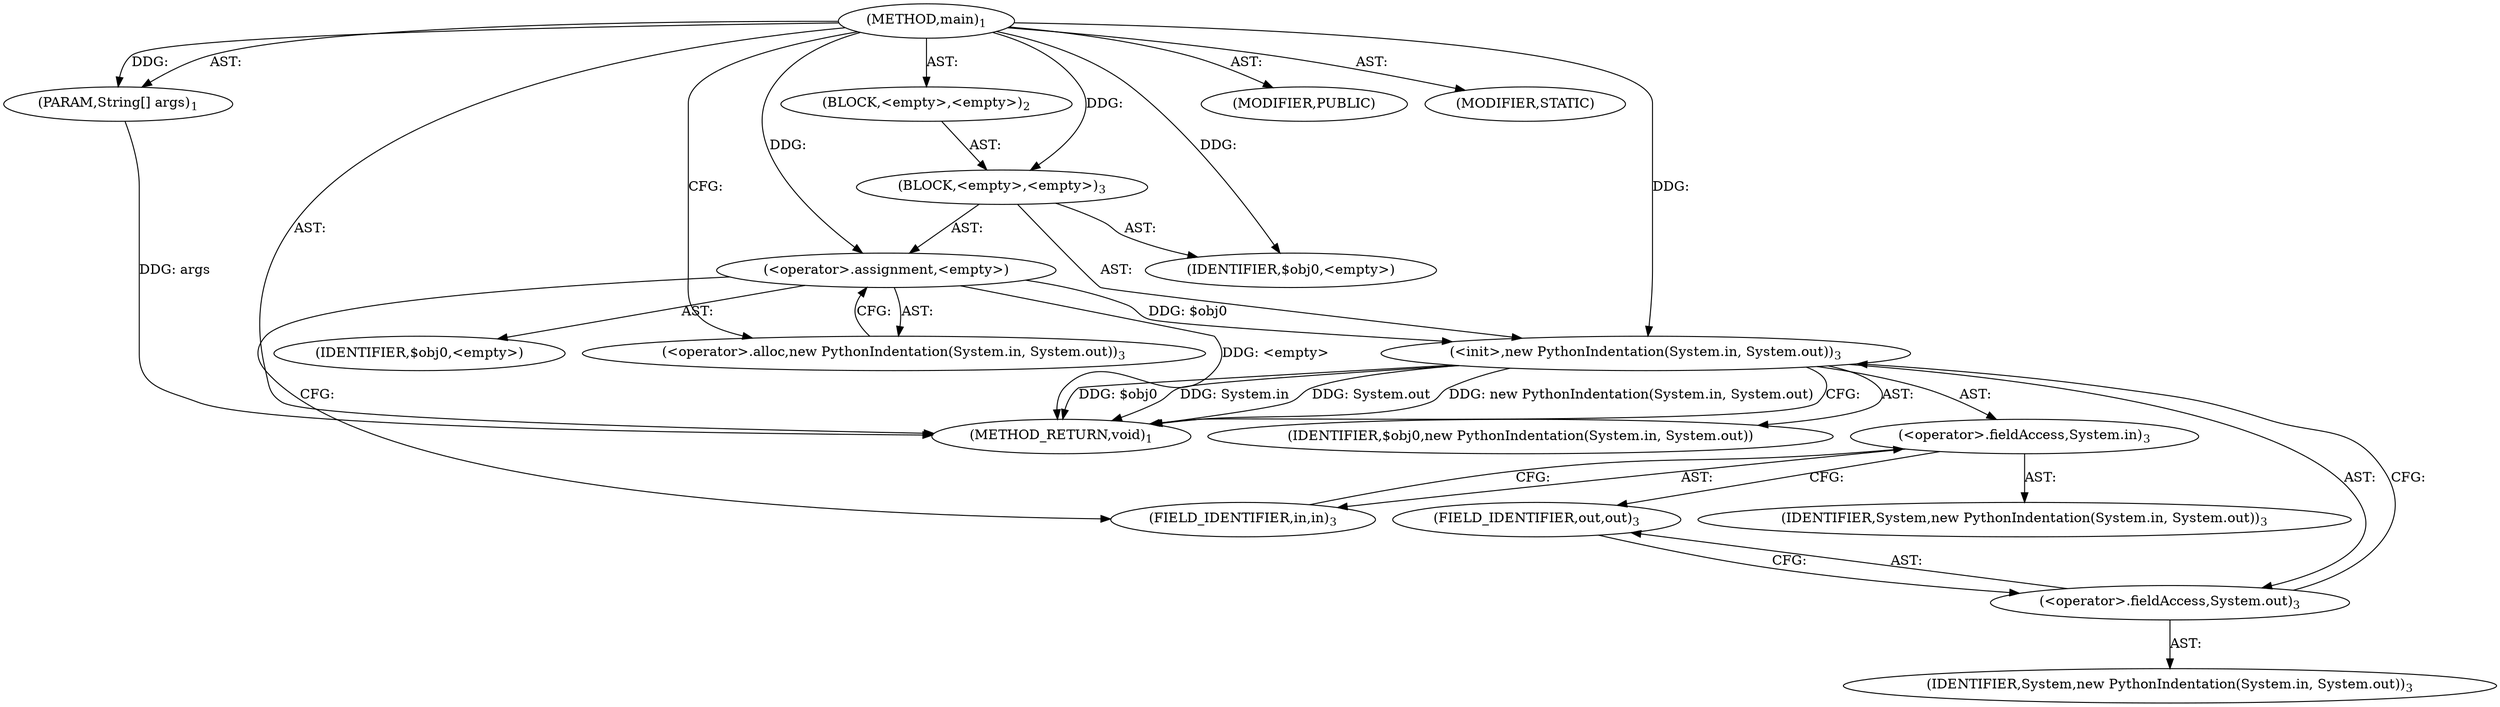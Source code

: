 digraph "main" {  
"17" [label = <(METHOD,main)<SUB>1</SUB>> ]
"18" [label = <(PARAM,String[] args)<SUB>1</SUB>> ]
"19" [label = <(BLOCK,&lt;empty&gt;,&lt;empty&gt;)<SUB>2</SUB>> ]
"20" [label = <(BLOCK,&lt;empty&gt;,&lt;empty&gt;)<SUB>3</SUB>> ]
"21" [label = <(&lt;operator&gt;.assignment,&lt;empty&gt;)> ]
"22" [label = <(IDENTIFIER,$obj0,&lt;empty&gt;)> ]
"23" [label = <(&lt;operator&gt;.alloc,new PythonIndentation(System.in, System.out))<SUB>3</SUB>> ]
"24" [label = <(&lt;init&gt;,new PythonIndentation(System.in, System.out))<SUB>3</SUB>> ]
"25" [label = <(IDENTIFIER,$obj0,new PythonIndentation(System.in, System.out))> ]
"26" [label = <(&lt;operator&gt;.fieldAccess,System.in)<SUB>3</SUB>> ]
"27" [label = <(IDENTIFIER,System,new PythonIndentation(System.in, System.out))<SUB>3</SUB>> ]
"28" [label = <(FIELD_IDENTIFIER,in,in)<SUB>3</SUB>> ]
"29" [label = <(&lt;operator&gt;.fieldAccess,System.out)<SUB>3</SUB>> ]
"30" [label = <(IDENTIFIER,System,new PythonIndentation(System.in, System.out))<SUB>3</SUB>> ]
"31" [label = <(FIELD_IDENTIFIER,out,out)<SUB>3</SUB>> ]
"32" [label = <(IDENTIFIER,$obj0,&lt;empty&gt;)> ]
"33" [label = <(MODIFIER,PUBLIC)> ]
"34" [label = <(MODIFIER,STATIC)> ]
"35" [label = <(METHOD_RETURN,void)<SUB>1</SUB>> ]
  "17" -> "18"  [ label = "AST: "] 
  "17" -> "19"  [ label = "AST: "] 
  "17" -> "33"  [ label = "AST: "] 
  "17" -> "34"  [ label = "AST: "] 
  "17" -> "35"  [ label = "AST: "] 
  "19" -> "20"  [ label = "AST: "] 
  "20" -> "21"  [ label = "AST: "] 
  "20" -> "24"  [ label = "AST: "] 
  "20" -> "32"  [ label = "AST: "] 
  "21" -> "22"  [ label = "AST: "] 
  "21" -> "23"  [ label = "AST: "] 
  "24" -> "25"  [ label = "AST: "] 
  "24" -> "26"  [ label = "AST: "] 
  "24" -> "29"  [ label = "AST: "] 
  "26" -> "27"  [ label = "AST: "] 
  "26" -> "28"  [ label = "AST: "] 
  "29" -> "30"  [ label = "AST: "] 
  "29" -> "31"  [ label = "AST: "] 
  "21" -> "28"  [ label = "CFG: "] 
  "24" -> "35"  [ label = "CFG: "] 
  "23" -> "21"  [ label = "CFG: "] 
  "26" -> "31"  [ label = "CFG: "] 
  "29" -> "24"  [ label = "CFG: "] 
  "28" -> "26"  [ label = "CFG: "] 
  "31" -> "29"  [ label = "CFG: "] 
  "17" -> "23"  [ label = "CFG: "] 
  "18" -> "35"  [ label = "DDG: args"] 
  "21" -> "35"  [ label = "DDG: &lt;empty&gt;"] 
  "24" -> "35"  [ label = "DDG: $obj0"] 
  "24" -> "35"  [ label = "DDG: System.in"] 
  "24" -> "35"  [ label = "DDG: System.out"] 
  "24" -> "35"  [ label = "DDG: new PythonIndentation(System.in, System.out)"] 
  "17" -> "18"  [ label = "DDG: "] 
  "17" -> "20"  [ label = "DDG: "] 
  "17" -> "21"  [ label = "DDG: "] 
  "17" -> "32"  [ label = "DDG: "] 
  "21" -> "24"  [ label = "DDG: $obj0"] 
  "17" -> "24"  [ label = "DDG: "] 
}
